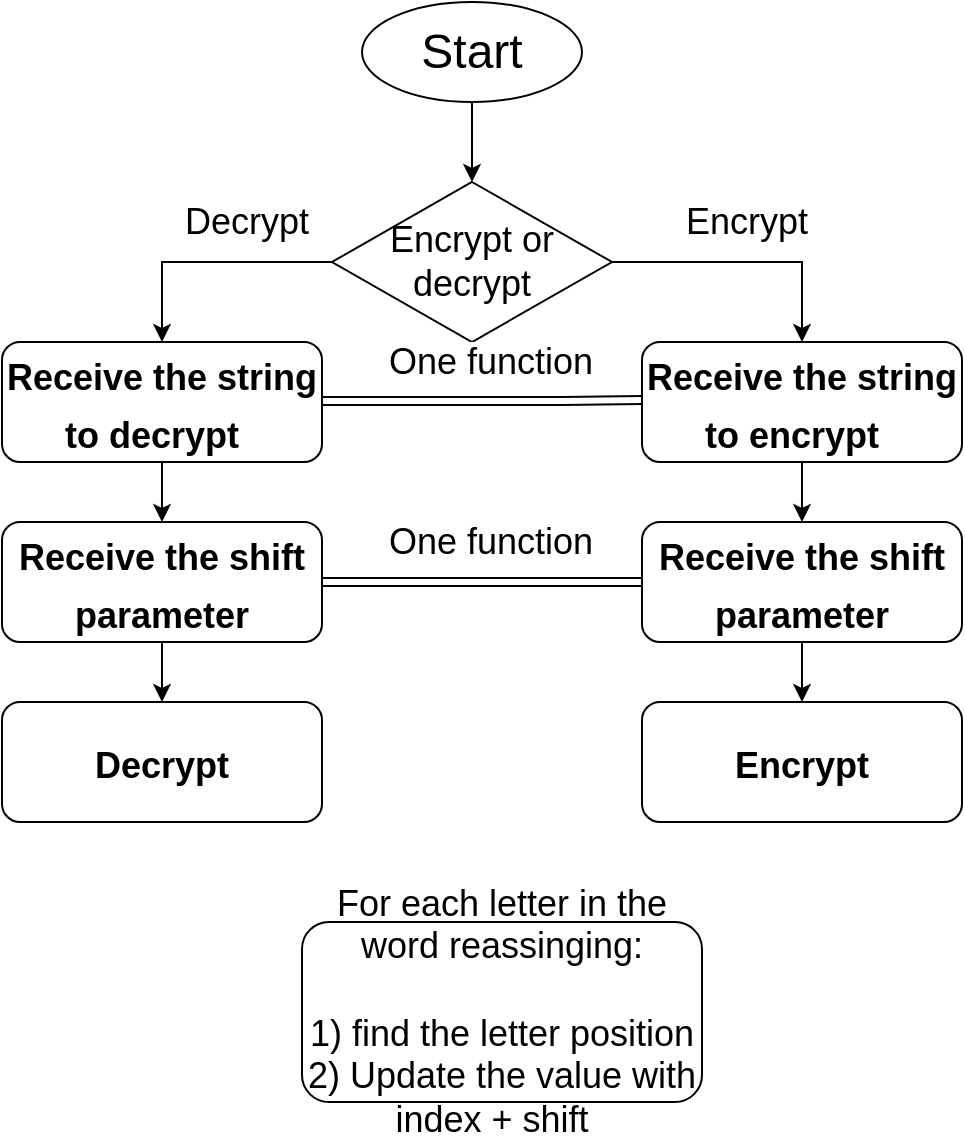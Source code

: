 <mxfile version="16.5.3" type="device"><diagram id="hY-j5xGFyeNjQlXmo774" name="Page-1"><mxGraphModel dx="743" dy="756" grid="1" gridSize="10" guides="1" tooltips="1" connect="1" arrows="1" fold="1" page="1" pageScale="1" pageWidth="827" pageHeight="1169" math="0" shadow="0"><root><mxCell id="0"/><mxCell id="1" parent="0"/><mxCell id="jJ3MvedAr5Zmbyhst9Dm-25" style="edgeStyle=orthogonalEdgeStyle;rounded=0;orthogonalLoop=1;jettySize=auto;html=1;entryX=0.5;entryY=0;entryDx=0;entryDy=0;fontSize=18;" edge="1" parent="1" source="jJ3MvedAr5Zmbyhst9Dm-1" target="jJ3MvedAr5Zmbyhst9Dm-7"><mxGeometry relative="1" as="geometry"/></mxCell><mxCell id="jJ3MvedAr5Zmbyhst9Dm-1" value="&lt;font style=&quot;font-size: 24px&quot;&gt;Start&lt;/font&gt;" style="ellipse;whiteSpace=wrap;html=1;" vertex="1" parent="1"><mxGeometry x="220" y="150" width="110" height="50" as="geometry"/></mxCell><mxCell id="jJ3MvedAr5Zmbyhst9Dm-4" style="edgeStyle=orthogonalEdgeStyle;rounded=0;orthogonalLoop=1;jettySize=auto;html=1;entryX=0.5;entryY=0;entryDx=0;entryDy=0;fontSize=18;fontStyle=1" edge="1" parent="1" source="jJ3MvedAr5Zmbyhst9Dm-2" target="jJ3MvedAr5Zmbyhst9Dm-3"><mxGeometry relative="1" as="geometry"/></mxCell><mxCell id="jJ3MvedAr5Zmbyhst9Dm-2" value="&lt;font style=&quot;font-size: 18px&quot;&gt;Receive the string to encrypt&amp;nbsp;&amp;nbsp;&lt;/font&gt;" style="rounded=1;whiteSpace=wrap;html=1;fontSize=24;fontStyle=1" vertex="1" parent="1"><mxGeometry x="360" y="320" width="160" height="60" as="geometry"/></mxCell><mxCell id="jJ3MvedAr5Zmbyhst9Dm-22" style="edgeStyle=orthogonalEdgeStyle;rounded=0;orthogonalLoop=1;jettySize=auto;html=1;entryX=0.5;entryY=0;entryDx=0;entryDy=0;fontSize=18;" edge="1" parent="1" source="jJ3MvedAr5Zmbyhst9Dm-3" target="jJ3MvedAr5Zmbyhst9Dm-21"><mxGeometry relative="1" as="geometry"/></mxCell><mxCell id="jJ3MvedAr5Zmbyhst9Dm-3" value="&lt;font style=&quot;font-size: 18px&quot;&gt;Receive the shift parameter&lt;/font&gt;" style="rounded=1;whiteSpace=wrap;html=1;fontSize=24;fontStyle=1" vertex="1" parent="1"><mxGeometry x="360" y="410" width="160" height="60" as="geometry"/></mxCell><mxCell id="jJ3MvedAr5Zmbyhst9Dm-8" style="edgeStyle=orthogonalEdgeStyle;rounded=0;orthogonalLoop=1;jettySize=auto;html=1;entryX=0.5;entryY=0;entryDx=0;entryDy=0;fontSize=18;" edge="1" parent="1" source="jJ3MvedAr5Zmbyhst9Dm-7" target="jJ3MvedAr5Zmbyhst9Dm-2"><mxGeometry relative="1" as="geometry"/></mxCell><mxCell id="jJ3MvedAr5Zmbyhst9Dm-9" value="Encrypt" style="edgeLabel;html=1;align=center;verticalAlign=middle;resizable=0;points=[];fontSize=18;" vertex="1" connectable="0" parent="jJ3MvedAr5Zmbyhst9Dm-8"><mxGeometry x="0.308" y="2" relative="1" as="geometry"><mxPoint x="-22" y="-18" as="offset"/></mxGeometry></mxCell><mxCell id="jJ3MvedAr5Zmbyhst9Dm-13" style="edgeStyle=orthogonalEdgeStyle;rounded=0;orthogonalLoop=1;jettySize=auto;html=1;entryX=0.5;entryY=0;entryDx=0;entryDy=0;fontSize=18;" edge="1" parent="1" source="jJ3MvedAr5Zmbyhst9Dm-7" target="jJ3MvedAr5Zmbyhst9Dm-11"><mxGeometry relative="1" as="geometry"/></mxCell><mxCell id="jJ3MvedAr5Zmbyhst9Dm-14" value="Decrypt" style="edgeLabel;html=1;align=center;verticalAlign=middle;resizable=0;points=[];fontSize=18;" vertex="1" connectable="0" parent="jJ3MvedAr5Zmbyhst9Dm-13"><mxGeometry x="0.007" y="-1" relative="1" as="geometry"><mxPoint x="20" y="-19" as="offset"/></mxGeometry></mxCell><mxCell id="jJ3MvedAr5Zmbyhst9Dm-7" value="Encrypt or&lt;br&gt;decrypt" style="rhombus;whiteSpace=wrap;html=1;fontSize=18;" vertex="1" parent="1"><mxGeometry x="205" y="240" width="140" height="80" as="geometry"/></mxCell><mxCell id="jJ3MvedAr5Zmbyhst9Dm-10" style="edgeStyle=orthogonalEdgeStyle;rounded=0;orthogonalLoop=1;jettySize=auto;html=1;entryX=0.5;entryY=0;entryDx=0;entryDy=0;fontSize=18;fontStyle=1" edge="1" source="jJ3MvedAr5Zmbyhst9Dm-11" target="jJ3MvedAr5Zmbyhst9Dm-12" parent="1"><mxGeometry relative="1" as="geometry"/></mxCell><mxCell id="jJ3MvedAr5Zmbyhst9Dm-11" value="&lt;font style=&quot;font-size: 18px&quot;&gt;Receive the string to decrypt&amp;nbsp;&amp;nbsp;&lt;/font&gt;" style="rounded=1;whiteSpace=wrap;html=1;fontSize=24;fontStyle=1" vertex="1" parent="1"><mxGeometry x="40" y="320" width="160" height="60" as="geometry"/></mxCell><mxCell id="jJ3MvedAr5Zmbyhst9Dm-15" style="edgeStyle=orthogonalEdgeStyle;rounded=0;orthogonalLoop=1;jettySize=auto;html=1;entryX=0;entryY=0.5;entryDx=0;entryDy=0;fontSize=18;shape=link;" edge="1" parent="1" source="jJ3MvedAr5Zmbyhst9Dm-12" target="jJ3MvedAr5Zmbyhst9Dm-3"><mxGeometry relative="1" as="geometry"/></mxCell><mxCell id="jJ3MvedAr5Zmbyhst9Dm-16" value="One function" style="edgeLabel;html=1;align=center;verticalAlign=middle;resizable=0;points=[];fontSize=18;" vertex="1" connectable="0" parent="jJ3MvedAr5Zmbyhst9Dm-15"><mxGeometry x="0.253" relative="1" as="geometry"><mxPoint x="-16" y="-20" as="offset"/></mxGeometry></mxCell><mxCell id="jJ3MvedAr5Zmbyhst9Dm-23" style="edgeStyle=orthogonalEdgeStyle;rounded=0;orthogonalLoop=1;jettySize=auto;html=1;fontSize=18;" edge="1" parent="1" source="jJ3MvedAr5Zmbyhst9Dm-12" target="jJ3MvedAr5Zmbyhst9Dm-20"><mxGeometry relative="1" as="geometry"/></mxCell><mxCell id="jJ3MvedAr5Zmbyhst9Dm-12" value="&lt;font style=&quot;font-size: 18px&quot;&gt;Receive the shift parameter&lt;/font&gt;" style="rounded=1;whiteSpace=wrap;html=1;fontSize=24;fontStyle=1" vertex="1" parent="1"><mxGeometry x="40" y="410" width="160" height="60" as="geometry"/></mxCell><mxCell id="jJ3MvedAr5Zmbyhst9Dm-17" style="edgeStyle=orthogonalEdgeStyle;rounded=0;orthogonalLoop=1;jettySize=auto;html=1;fontSize=18;shape=link;" edge="1" parent="1"><mxGeometry relative="1" as="geometry"><mxPoint x="200" y="349.47" as="sourcePoint"/><mxPoint x="360" y="349" as="targetPoint"/><Array as="points"><mxPoint x="320" y="349"/><mxPoint x="320" y="349"/></Array></mxGeometry></mxCell><mxCell id="jJ3MvedAr5Zmbyhst9Dm-18" value="One function" style="edgeLabel;html=1;align=center;verticalAlign=middle;resizable=0;points=[];fontSize=18;" vertex="1" connectable="0" parent="jJ3MvedAr5Zmbyhst9Dm-17"><mxGeometry x="0.253" relative="1" as="geometry"><mxPoint x="-16" y="-20" as="offset"/></mxGeometry></mxCell><mxCell id="jJ3MvedAr5Zmbyhst9Dm-20" value="&lt;span style=&quot;font-size: 18px&quot;&gt;Decrypt&lt;/span&gt;" style="rounded=1;whiteSpace=wrap;html=1;fontSize=24;fontStyle=1" vertex="1" parent="1"><mxGeometry x="40" y="500" width="160" height="60" as="geometry"/></mxCell><mxCell id="jJ3MvedAr5Zmbyhst9Dm-21" value="&lt;span style=&quot;font-size: 18px&quot;&gt;Encrypt&lt;/span&gt;" style="rounded=1;whiteSpace=wrap;html=1;fontSize=24;fontStyle=1" vertex="1" parent="1"><mxGeometry x="360" y="500" width="160" height="60" as="geometry"/></mxCell><mxCell id="jJ3MvedAr5Zmbyhst9Dm-24" value="For each letter in the word reassinging:&lt;br&gt;&lt;br&gt;1) find the letter position&lt;br&gt;2) Update the value with index + shift&amp;nbsp;&amp;nbsp;" style="rounded=1;whiteSpace=wrap;html=1;fontSize=18;" vertex="1" parent="1"><mxGeometry x="190" y="610" width="200" height="90" as="geometry"/></mxCell></root></mxGraphModel></diagram></mxfile>